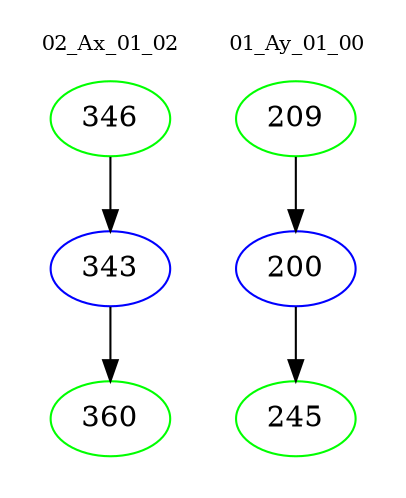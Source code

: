 digraph{
subgraph cluster_0 {
color = white
label = "02_Ax_01_02";
fontsize=10;
T0_346 [label="346", color="green"]
T0_346 -> T0_343 [color="black"]
T0_343 [label="343", color="blue"]
T0_343 -> T0_360 [color="black"]
T0_360 [label="360", color="green"]
}
subgraph cluster_1 {
color = white
label = "01_Ay_01_00";
fontsize=10;
T1_209 [label="209", color="green"]
T1_209 -> T1_200 [color="black"]
T1_200 [label="200", color="blue"]
T1_200 -> T1_245 [color="black"]
T1_245 [label="245", color="green"]
}
}
